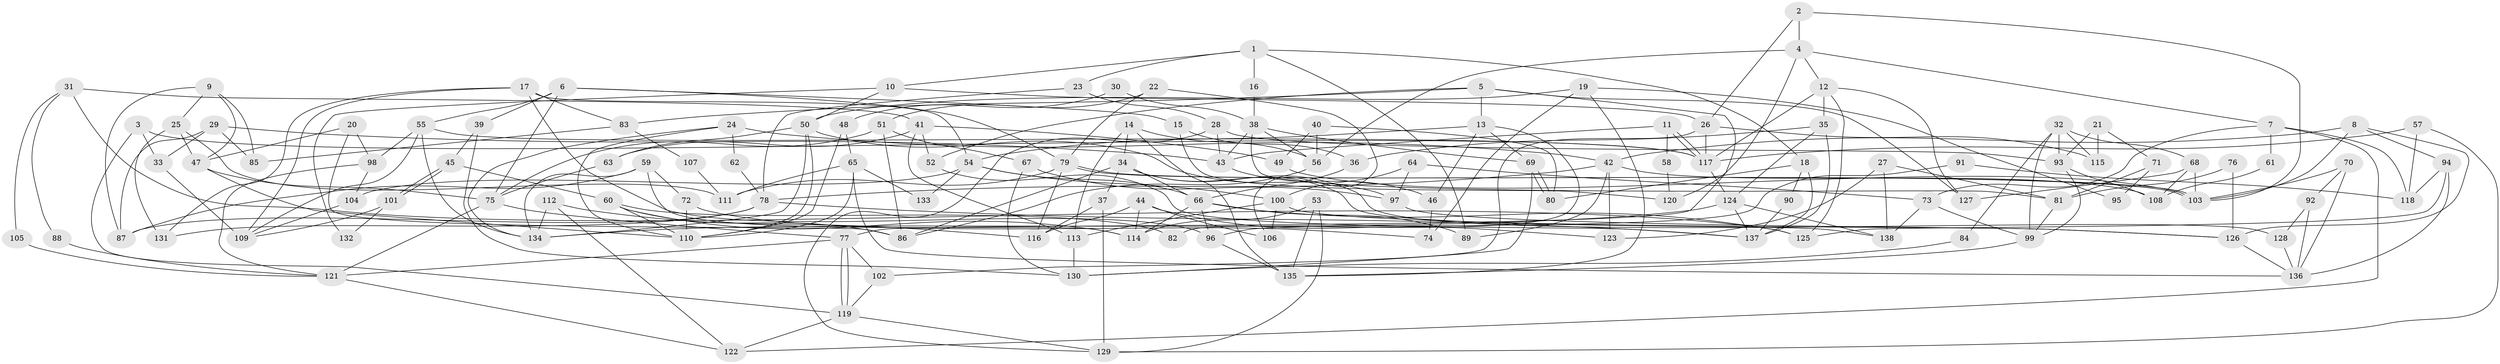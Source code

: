 // Generated by graph-tools (version 1.1) at 2025/14/03/09/25 04:14:50]
// undirected, 138 vertices, 276 edges
graph export_dot {
graph [start="1"]
  node [color=gray90,style=filled];
  1;
  2;
  3;
  4;
  5;
  6;
  7;
  8;
  9;
  10;
  11;
  12;
  13;
  14;
  15;
  16;
  17;
  18;
  19;
  20;
  21;
  22;
  23;
  24;
  25;
  26;
  27;
  28;
  29;
  30;
  31;
  32;
  33;
  34;
  35;
  36;
  37;
  38;
  39;
  40;
  41;
  42;
  43;
  44;
  45;
  46;
  47;
  48;
  49;
  50;
  51;
  52;
  53;
  54;
  55;
  56;
  57;
  58;
  59;
  60;
  61;
  62;
  63;
  64;
  65;
  66;
  67;
  68;
  69;
  70;
  71;
  72;
  73;
  74;
  75;
  76;
  77;
  78;
  79;
  80;
  81;
  82;
  83;
  84;
  85;
  86;
  87;
  88;
  89;
  90;
  91;
  92;
  93;
  94;
  95;
  96;
  97;
  98;
  99;
  100;
  101;
  102;
  103;
  104;
  105;
  106;
  107;
  108;
  109;
  110;
  111;
  112;
  113;
  114;
  115;
  116;
  117;
  118;
  119;
  120;
  121;
  122;
  123;
  124;
  125;
  126;
  127;
  128;
  129;
  130;
  131;
  132;
  133;
  134;
  135;
  136;
  137;
  138;
  1 -- 23;
  1 -- 89;
  1 -- 10;
  1 -- 16;
  1 -- 18;
  2 -- 103;
  2 -- 26;
  2 -- 4;
  3 -- 117;
  3 -- 119;
  3 -- 33;
  4 -- 56;
  4 -- 7;
  4 -- 12;
  4 -- 120;
  5 -- 52;
  5 -- 77;
  5 -- 13;
  5 -- 83;
  5 -- 127;
  6 -- 55;
  6 -- 75;
  6 -- 15;
  6 -- 39;
  6 -- 79;
  7 -- 122;
  7 -- 61;
  7 -- 73;
  7 -- 118;
  8 -- 103;
  8 -- 94;
  8 -- 42;
  8 -- 126;
  9 -- 47;
  9 -- 25;
  9 -- 85;
  9 -- 87;
  10 -- 50;
  10 -- 26;
  10 -- 132;
  11 -- 117;
  11 -- 117;
  11 -- 43;
  11 -- 58;
  12 -- 117;
  12 -- 35;
  12 -- 125;
  12 -- 127;
  13 -- 46;
  13 -- 54;
  13 -- 69;
  13 -- 82;
  14 -- 34;
  14 -- 56;
  14 -- 113;
  14 -- 135;
  15 -- 36;
  15 -- 120;
  16 -- 38;
  17 -- 83;
  17 -- 54;
  17 -- 96;
  17 -- 109;
  17 -- 131;
  18 -- 137;
  18 -- 80;
  18 -- 90;
  19 -- 135;
  19 -- 50;
  19 -- 74;
  19 -- 95;
  20 -- 86;
  20 -- 98;
  20 -- 47;
  21 -- 115;
  21 -- 93;
  21 -- 71;
  22 -- 79;
  22 -- 51;
  22 -- 106;
  23 -- 78;
  23 -- 28;
  24 -- 134;
  24 -- 110;
  24 -- 42;
  24 -- 62;
  25 -- 47;
  25 -- 131;
  25 -- 111;
  26 -- 117;
  26 -- 102;
  26 -- 115;
  27 -- 123;
  27 -- 81;
  27 -- 138;
  28 -- 129;
  28 -- 93;
  28 -- 43;
  29 -- 43;
  29 -- 87;
  29 -- 33;
  29 -- 85;
  30 -- 48;
  30 -- 38;
  31 -- 41;
  31 -- 125;
  31 -- 88;
  31 -- 105;
  32 -- 93;
  32 -- 68;
  32 -- 84;
  32 -- 99;
  32 -- 115;
  33 -- 109;
  34 -- 66;
  34 -- 138;
  34 -- 37;
  34 -- 86;
  34 -- 128;
  35 -- 124;
  35 -- 36;
  35 -- 137;
  36 -- 66;
  37 -- 116;
  37 -- 129;
  38 -- 69;
  38 -- 56;
  38 -- 43;
  38 -- 81;
  39 -- 130;
  39 -- 45;
  40 -- 80;
  40 -- 49;
  40 -- 56;
  41 -- 113;
  41 -- 63;
  41 -- 49;
  41 -- 52;
  42 -- 78;
  42 -- 89;
  42 -- 108;
  42 -- 123;
  43 -- 46;
  44 -- 106;
  44 -- 116;
  44 -- 114;
  44 -- 123;
  45 -- 101;
  45 -- 101;
  45 -- 60;
  46 -- 74;
  47 -- 110;
  47 -- 75;
  48 -- 110;
  48 -- 65;
  49 -- 103;
  50 -- 97;
  50 -- 134;
  50 -- 63;
  50 -- 110;
  51 -- 75;
  51 -- 86;
  51 -- 67;
  52 -- 137;
  53 -- 114;
  53 -- 129;
  53 -- 135;
  54 -- 66;
  54 -- 100;
  54 -- 104;
  54 -- 133;
  55 -- 134;
  55 -- 109;
  55 -- 98;
  55 -- 117;
  56 -- 86;
  57 -- 129;
  57 -- 117;
  57 -- 118;
  58 -- 120;
  59 -- 114;
  59 -- 87;
  59 -- 72;
  59 -- 134;
  60 -- 110;
  60 -- 82;
  60 -- 86;
  60 -- 114;
  61 -- 108;
  62 -- 78;
  63 -- 75;
  64 -- 73;
  64 -- 97;
  64 -- 100;
  65 -- 111;
  65 -- 136;
  65 -- 110;
  65 -- 133;
  66 -- 96;
  66 -- 114;
  66 -- 89;
  66 -- 125;
  67 -- 130;
  67 -- 97;
  68 -- 103;
  68 -- 127;
  68 -- 108;
  69 -- 80;
  69 -- 80;
  69 -- 130;
  70 -- 92;
  70 -- 136;
  70 -- 103;
  71 -- 81;
  71 -- 95;
  72 -- 110;
  72 -- 74;
  73 -- 99;
  73 -- 138;
  75 -- 121;
  75 -- 77;
  76 -- 126;
  76 -- 81;
  77 -- 119;
  77 -- 119;
  77 -- 102;
  77 -- 121;
  78 -- 137;
  78 -- 87;
  78 -- 131;
  79 -- 103;
  79 -- 103;
  79 -- 111;
  79 -- 116;
  81 -- 99;
  83 -- 85;
  83 -- 107;
  84 -- 130;
  88 -- 121;
  90 -- 137;
  91 -- 96;
  91 -- 118;
  92 -- 128;
  92 -- 136;
  93 -- 99;
  93 -- 108;
  94 -- 125;
  94 -- 118;
  94 -- 136;
  96 -- 135;
  97 -- 126;
  98 -- 104;
  98 -- 121;
  99 -- 135;
  100 -- 106;
  100 -- 113;
  100 -- 126;
  101 -- 109;
  101 -- 132;
  102 -- 119;
  104 -- 109;
  105 -- 121;
  107 -- 111;
  112 -- 122;
  112 -- 134;
  112 -- 116;
  113 -- 130;
  117 -- 124;
  119 -- 122;
  119 -- 129;
  121 -- 122;
  124 -- 138;
  124 -- 134;
  124 -- 137;
  126 -- 136;
  128 -- 136;
}
